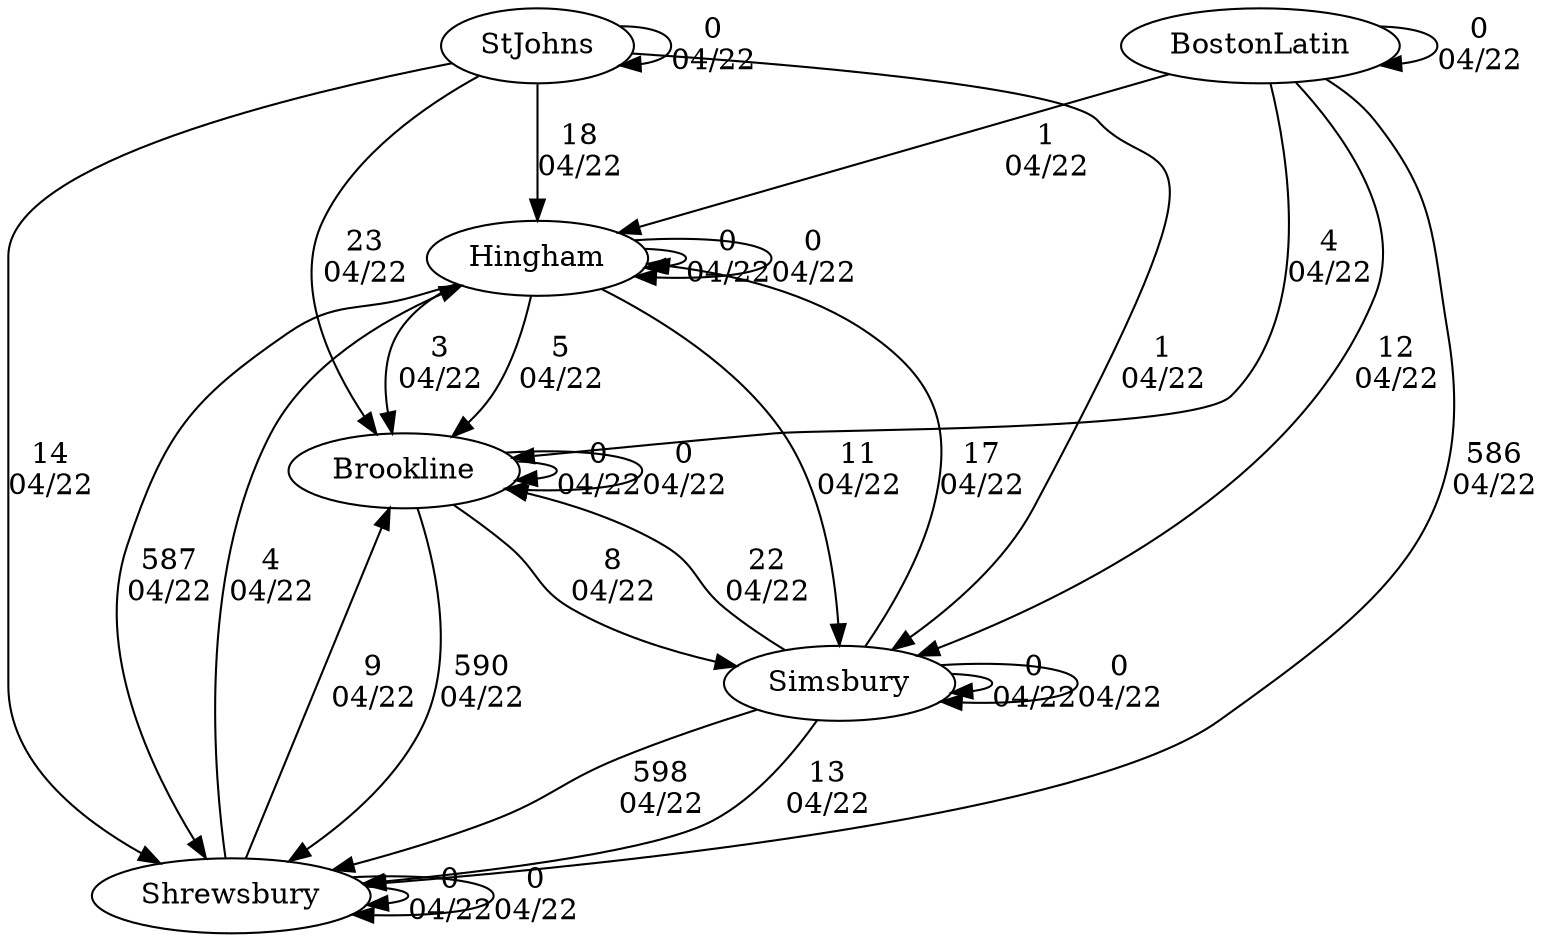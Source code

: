 digraph boys2four {Hingham [URL="boys2fourHingham.html"];Brookline [URL="boys2fourBrookline.html"];StJohns [URL="boys2fourStJohns.html"];Shrewsbury [URL="boys2fourShrewsbury.html"];Simsbury [URL="boys2fourSimsbury.html"];BostonLatin [URL="boys2fourBostonLatin.html"];StJohns -> StJohns[label="0
04/22", weight="100", tooltip="
Distance: 1500 Meters Conditions: Very slight, steady tailwind all day Comments: The B3 started at least 50 meters over the line, times should not be compared. In the G3 Simsbury crabbed and crossed over 3 lanes,they were DSQ. In the G2 Simsbury crabbed at the start, stopped and rowed back into the race. Thank you to St. John's and Shrewsbury for hosting day. Good job by all crews.
None", URL="http://www.row2k.com/results/resultspage.cfm?UID=8A4A91B68FADF97C5BD116ED0221FC4E&cat=5", random="random"]; 
StJohns -> Simsbury[label="1
04/22", weight="99", tooltip="
Distance: 1500 Meters Conditions: Very slight, steady tailwind all day Comments: The B3 started at least 50 meters over the line, times should not be compared. In the G3 Simsbury crabbed and crossed over 3 lanes,they were DSQ. In the G2 Simsbury crabbed at the start, stopped and rowed back into the race. Thank you to St. John's and Shrewsbury for hosting day. Good job by all crews.
None", URL="http://www.row2k.com/results/resultspage.cfm?UID=8A4A91B68FADF97C5BD116ED0221FC4E&cat=5", random="random"]; 
StJohns -> Shrewsbury[label="14
04/22", weight="86", tooltip="
Distance: 1500 Meters Conditions: Very slight, steady tailwind all day Comments: The B3 started at least 50 meters over the line, times should not be compared. In the G3 Simsbury crabbed and crossed over 3 lanes,they were DSQ. In the G2 Simsbury crabbed at the start, stopped and rowed back into the race. Thank you to St. John's and Shrewsbury for hosting day. Good job by all crews.
None", URL="http://www.row2k.com/results/resultspage.cfm?UID=8A4A91B68FADF97C5BD116ED0221FC4E&cat=5", random="random"]; 
StJohns -> Hingham[label="18
04/22", weight="82", tooltip="
Distance: 1500 Meters Conditions: Very slight, steady tailwind all day Comments: The B3 started at least 50 meters over the line, times should not be compared. In the G3 Simsbury crabbed and crossed over 3 lanes,they were DSQ. In the G2 Simsbury crabbed at the start, stopped and rowed back into the race. Thank you to St. John's and Shrewsbury for hosting day. Good job by all crews.
None", URL="http://www.row2k.com/results/resultspage.cfm?UID=8A4A91B68FADF97C5BD116ED0221FC4E&cat=5", random="random"]; 
StJohns -> Brookline[label="23
04/22", weight="77", tooltip="
Distance: 1500 Meters Conditions: Very slight, steady tailwind all day Comments: The B3 started at least 50 meters over the line, times should not be compared. In the G3 Simsbury crabbed and crossed over 3 lanes,they were DSQ. In the G2 Simsbury crabbed at the start, stopped and rowed back into the race. Thank you to St. John's and Shrewsbury for hosting day. Good job by all crews.
None", URL="http://www.row2k.com/results/resultspage.cfm?UID=8A4A91B68FADF97C5BD116ED0221FC4E&cat=5", random="random"]; 
Simsbury -> Simsbury[label="0
04/22", weight="100", tooltip="
Distance: 1500 Meters Conditions: Very slight, steady tailwind all day Comments: The B3 started at least 50 meters over the line, times should not be compared. In the G3 Simsbury crabbed and crossed over 3 lanes,they were DSQ. In the G2 Simsbury crabbed at the start, stopped and rowed back into the race. Thank you to St. John's and Shrewsbury for hosting day. Good job by all crews.
None", URL="http://www.row2k.com/results/resultspage.cfm?UID=8A4A91B68FADF97C5BD116ED0221FC4E&cat=5", random="random"]; 
Simsbury -> Shrewsbury[label="13
04/22", weight="87", tooltip="
Distance: 1500 Meters Conditions: Very slight, steady tailwind all day Comments: The B3 started at least 50 meters over the line, times should not be compared. In the G3 Simsbury crabbed and crossed over 3 lanes,they were DSQ. In the G2 Simsbury crabbed at the start, stopped and rowed back into the race. Thank you to St. John's and Shrewsbury for hosting day. Good job by all crews.
None", URL="http://www.row2k.com/results/resultspage.cfm?UID=8A4A91B68FADF97C5BD116ED0221FC4E&cat=5", random="random"]; 
Simsbury -> Hingham[label="17
04/22", weight="83", tooltip="
Distance: 1500 Meters Conditions: Very slight, steady tailwind all day Comments: The B3 started at least 50 meters over the line, times should not be compared. In the G3 Simsbury crabbed and crossed over 3 lanes,they were DSQ. In the G2 Simsbury crabbed at the start, stopped and rowed back into the race. Thank you to St. John's and Shrewsbury for hosting day. Good job by all crews.
None", URL="http://www.row2k.com/results/resultspage.cfm?UID=8A4A91B68FADF97C5BD116ED0221FC4E&cat=5", random="random"]; 
Simsbury -> Brookline[label="22
04/22", weight="78", tooltip="
Distance: 1500 Meters Conditions: Very slight, steady tailwind all day Comments: The B3 started at least 50 meters over the line, times should not be compared. In the G3 Simsbury crabbed and crossed over 3 lanes,they were DSQ. In the G2 Simsbury crabbed at the start, stopped and rowed back into the race. Thank you to St. John's and Shrewsbury for hosting day. Good job by all crews.
None", URL="http://www.row2k.com/results/resultspage.cfm?UID=8A4A91B68FADF97C5BD116ED0221FC4E&cat=5", random="random"]; 
Shrewsbury -> Shrewsbury[label="0
04/22", weight="100", tooltip="
Distance: 1500 Meters Conditions: Very slight, steady tailwind all day Comments: The B3 started at least 50 meters over the line, times should not be compared. In the G3 Simsbury crabbed and crossed over 3 lanes,they were DSQ. In the G2 Simsbury crabbed at the start, stopped and rowed back into the race. Thank you to St. John's and Shrewsbury for hosting day. Good job by all crews.
None", URL="http://www.row2k.com/results/resultspage.cfm?UID=8A4A91B68FADF97C5BD116ED0221FC4E&cat=5", random="random"]; 
Shrewsbury -> Hingham[label="4
04/22", weight="96", tooltip="
Distance: 1500 Meters Conditions: Very slight, steady tailwind all day Comments: The B3 started at least 50 meters over the line, times should not be compared. In the G3 Simsbury crabbed and crossed over 3 lanes,they were DSQ. In the G2 Simsbury crabbed at the start, stopped and rowed back into the race. Thank you to St. John's and Shrewsbury for hosting day. Good job by all crews.
None", URL="http://www.row2k.com/results/resultspage.cfm?UID=8A4A91B68FADF97C5BD116ED0221FC4E&cat=5", random="random"]; 
Shrewsbury -> Brookline[label="9
04/22", weight="91", tooltip="
Distance: 1500 Meters Conditions: Very slight, steady tailwind all day Comments: The B3 started at least 50 meters over the line, times should not be compared. In the G3 Simsbury crabbed and crossed over 3 lanes,they were DSQ. In the G2 Simsbury crabbed at the start, stopped and rowed back into the race. Thank you to St. John's and Shrewsbury for hosting day. Good job by all crews.
None", URL="http://www.row2k.com/results/resultspage.cfm?UID=8A4A91B68FADF97C5BD116ED0221FC4E&cat=5", random="random"]; 
Hingham -> Hingham[label="0
04/22", weight="100", tooltip="
Distance: 1500 Meters Conditions: Very slight, steady tailwind all day Comments: The B3 started at least 50 meters over the line, times should not be compared. In the G3 Simsbury crabbed and crossed over 3 lanes,they were DSQ. In the G2 Simsbury crabbed at the start, stopped and rowed back into the race. Thank you to St. John's and Shrewsbury for hosting day. Good job by all crews.
None", URL="http://www.row2k.com/results/resultspage.cfm?UID=8A4A91B68FADF97C5BD116ED0221FC4E&cat=5", random="random"]; 
Hingham -> Brookline[label="5
04/22", weight="95", tooltip="
Distance: 1500 Meters Conditions: Very slight, steady tailwind all day Comments: The B3 started at least 50 meters over the line, times should not be compared. In the G3 Simsbury crabbed and crossed over 3 lanes,they were DSQ. In the G2 Simsbury crabbed at the start, stopped and rowed back into the race. Thank you to St. John's and Shrewsbury for hosting day. Good job by all crews.
None", URL="http://www.row2k.com/results/resultspage.cfm?UID=8A4A91B68FADF97C5BD116ED0221FC4E&cat=5", random="random"]; 
Brookline -> Brookline[label="0
04/22", weight="100", tooltip="
Distance: 1500 Meters Conditions: Very slight, steady tailwind all day Comments: The B3 started at least 50 meters over the line, times should not be compared. In the G3 Simsbury crabbed and crossed over 3 lanes,they were DSQ. In the G2 Simsbury crabbed at the start, stopped and rowed back into the race. Thank you to St. John's and Shrewsbury for hosting day. Good job by all crews.
None", URL="http://www.row2k.com/results/resultspage.cfm?UID=8A4A91B68FADF97C5BD116ED0221FC4E&cat=5", random="random"]; 
BostonLatin -> BostonLatin[label="0
04/22", weight="100", tooltip="
Distance: 1500 Meters Conditions: Very slight, steady tailwind all day Comments: The B3 started at least 50 meters over the line, times should not be compared. In the G3 Simsbury crabbed and crossed over 3 lanes,they were DSQ. In the G2 Simsbury crabbed at the start, stopped and rowed back into the race. Thank you to St. John's and Shrewsbury for hosting day. Good job by all crews.
None", URL="http://www.row2k.com/results/resultspage.cfm?UID=8A4A91B68FADF97C5BD116ED0221FC4E&cat=5", random="random"]; 
BostonLatin -> Hingham[label="1
04/22", weight="99", tooltip="
Distance: 1500 Meters Conditions: Very slight, steady tailwind all day Comments: The B3 started at least 50 meters over the line, times should not be compared. In the G3 Simsbury crabbed and crossed over 3 lanes,they were DSQ. In the G2 Simsbury crabbed at the start, stopped and rowed back into the race. Thank you to St. John's and Shrewsbury for hosting day. Good job by all crews.
None", URL="http://www.row2k.com/results/resultspage.cfm?UID=8A4A91B68FADF97C5BD116ED0221FC4E&cat=5", random="random"]; 
BostonLatin -> Brookline[label="4
04/22", weight="96", tooltip="
Distance: 1500 Meters Conditions: Very slight, steady tailwind all day Comments: The B3 started at least 50 meters over the line, times should not be compared. In the G3 Simsbury crabbed and crossed over 3 lanes,they were DSQ. In the G2 Simsbury crabbed at the start, stopped and rowed back into the race. Thank you to St. John's and Shrewsbury for hosting day. Good job by all crews.
None", URL="http://www.row2k.com/results/resultspage.cfm?UID=8A4A91B68FADF97C5BD116ED0221FC4E&cat=5", random="random"]; 
BostonLatin -> Simsbury[label="12
04/22", weight="88", tooltip="
Distance: 1500 Meters Conditions: Very slight, steady tailwind all day Comments: The B3 started at least 50 meters over the line, times should not be compared. In the G3 Simsbury crabbed and crossed over 3 lanes,they were DSQ. In the G2 Simsbury crabbed at the start, stopped and rowed back into the race. Thank you to St. John's and Shrewsbury for hosting day. Good job by all crews.
None", URL="http://www.row2k.com/results/resultspage.cfm?UID=8A4A91B68FADF97C5BD116ED0221FC4E&cat=5", random="random"]; 
BostonLatin -> Shrewsbury[label="586
04/22", weight="-486", tooltip="
Distance: 1500 Meters Conditions: Very slight, steady tailwind all day Comments: The B3 started at least 50 meters over the line, times should not be compared. In the G3 Simsbury crabbed and crossed over 3 lanes,they were DSQ. In the G2 Simsbury crabbed at the start, stopped and rowed back into the race. Thank you to St. John's and Shrewsbury for hosting day. Good job by all crews.
None", URL="http://www.row2k.com/results/resultspage.cfm?UID=8A4A91B68FADF97C5BD116ED0221FC4E&cat=5", random="random"]; 
Hingham -> Hingham[label="0
04/22", weight="100", tooltip="
Distance: 1500 Meters Conditions: Very slight, steady tailwind all day Comments: The B3 started at least 50 meters over the line, times should not be compared. In the G3 Simsbury crabbed and crossed over 3 lanes,they were DSQ. In the G2 Simsbury crabbed at the start, stopped and rowed back into the race. Thank you to St. John's and Shrewsbury for hosting day. Good job by all crews.
None", URL="http://www.row2k.com/results/resultspage.cfm?UID=8A4A91B68FADF97C5BD116ED0221FC4E&cat=5", random="random"]; 
Hingham -> Brookline[label="3
04/22", weight="97", tooltip="
Distance: 1500 Meters Conditions: Very slight, steady tailwind all day Comments: The B3 started at least 50 meters over the line, times should not be compared. In the G3 Simsbury crabbed and crossed over 3 lanes,they were DSQ. In the G2 Simsbury crabbed at the start, stopped and rowed back into the race. Thank you to St. John's and Shrewsbury for hosting day. Good job by all crews.
None", URL="http://www.row2k.com/results/resultspage.cfm?UID=8A4A91B68FADF97C5BD116ED0221FC4E&cat=5", random="random"]; 
Hingham -> Simsbury[label="11
04/22", weight="89", tooltip="
Distance: 1500 Meters Conditions: Very slight, steady tailwind all day Comments: The B3 started at least 50 meters over the line, times should not be compared. In the G3 Simsbury crabbed and crossed over 3 lanes,they were DSQ. In the G2 Simsbury crabbed at the start, stopped and rowed back into the race. Thank you to St. John's and Shrewsbury for hosting day. Good job by all crews.
None", URL="http://www.row2k.com/results/resultspage.cfm?UID=8A4A91B68FADF97C5BD116ED0221FC4E&cat=5", random="random"]; 
Hingham -> Shrewsbury[label="587
04/22", weight="-487", tooltip="
Distance: 1500 Meters Conditions: Very slight, steady tailwind all day Comments: The B3 started at least 50 meters over the line, times should not be compared. In the G3 Simsbury crabbed and crossed over 3 lanes,they were DSQ. In the G2 Simsbury crabbed at the start, stopped and rowed back into the race. Thank you to St. John's and Shrewsbury for hosting day. Good job by all crews.
None", URL="http://www.row2k.com/results/resultspage.cfm?UID=8A4A91B68FADF97C5BD116ED0221FC4E&cat=5", random="random"]; 
Brookline -> Brookline[label="0
04/22", weight="100", tooltip="
Distance: 1500 Meters Conditions: Very slight, steady tailwind all day Comments: The B3 started at least 50 meters over the line, times should not be compared. In the G3 Simsbury crabbed and crossed over 3 lanes,they were DSQ. In the G2 Simsbury crabbed at the start, stopped and rowed back into the race. Thank you to St. John's and Shrewsbury for hosting day. Good job by all crews.
None", URL="http://www.row2k.com/results/resultspage.cfm?UID=8A4A91B68FADF97C5BD116ED0221FC4E&cat=5", random="random"]; 
Brookline -> Simsbury[label="8
04/22", weight="92", tooltip="
Distance: 1500 Meters Conditions: Very slight, steady tailwind all day Comments: The B3 started at least 50 meters over the line, times should not be compared. In the G3 Simsbury crabbed and crossed over 3 lanes,they were DSQ. In the G2 Simsbury crabbed at the start, stopped and rowed back into the race. Thank you to St. John's and Shrewsbury for hosting day. Good job by all crews.
None", URL="http://www.row2k.com/results/resultspage.cfm?UID=8A4A91B68FADF97C5BD116ED0221FC4E&cat=5", random="random"]; 
Brookline -> Shrewsbury[label="590
04/22", weight="-490", tooltip="
Distance: 1500 Meters Conditions: Very slight, steady tailwind all day Comments: The B3 started at least 50 meters over the line, times should not be compared. In the G3 Simsbury crabbed and crossed over 3 lanes,they were DSQ. In the G2 Simsbury crabbed at the start, stopped and rowed back into the race. Thank you to St. John's and Shrewsbury for hosting day. Good job by all crews.
None", URL="http://www.row2k.com/results/resultspage.cfm?UID=8A4A91B68FADF97C5BD116ED0221FC4E&cat=5", random="random"]; 
Simsbury -> Simsbury[label="0
04/22", weight="100", tooltip="
Distance: 1500 Meters Conditions: Very slight, steady tailwind all day Comments: The B3 started at least 50 meters over the line, times should not be compared. In the G3 Simsbury crabbed and crossed over 3 lanes,they were DSQ. In the G2 Simsbury crabbed at the start, stopped and rowed back into the race. Thank you to St. John's and Shrewsbury for hosting day. Good job by all crews.
None", URL="http://www.row2k.com/results/resultspage.cfm?UID=8A4A91B68FADF97C5BD116ED0221FC4E&cat=5", random="random"]; 
Simsbury -> Shrewsbury[label="598
04/22", weight="-498", tooltip="
Distance: 1500 Meters Conditions: Very slight, steady tailwind all day Comments: The B3 started at least 50 meters over the line, times should not be compared. In the G3 Simsbury crabbed and crossed over 3 lanes,they were DSQ. In the G2 Simsbury crabbed at the start, stopped and rowed back into the race. Thank you to St. John's and Shrewsbury for hosting day. Good job by all crews.
None", URL="http://www.row2k.com/results/resultspage.cfm?UID=8A4A91B68FADF97C5BD116ED0221FC4E&cat=5", random="random"]; 
Shrewsbury -> Shrewsbury[label="0
04/22", weight="100", tooltip="
Distance: 1500 Meters Conditions: Very slight, steady tailwind all day Comments: The B3 started at least 50 meters over the line, times should not be compared. In the G3 Simsbury crabbed and crossed over 3 lanes,they were DSQ. In the G2 Simsbury crabbed at the start, stopped and rowed back into the race. Thank you to St. John's and Shrewsbury for hosting day. Good job by all crews.
None", URL="http://www.row2k.com/results/resultspage.cfm?UID=8A4A91B68FADF97C5BD116ED0221FC4E&cat=5", random="random"]}